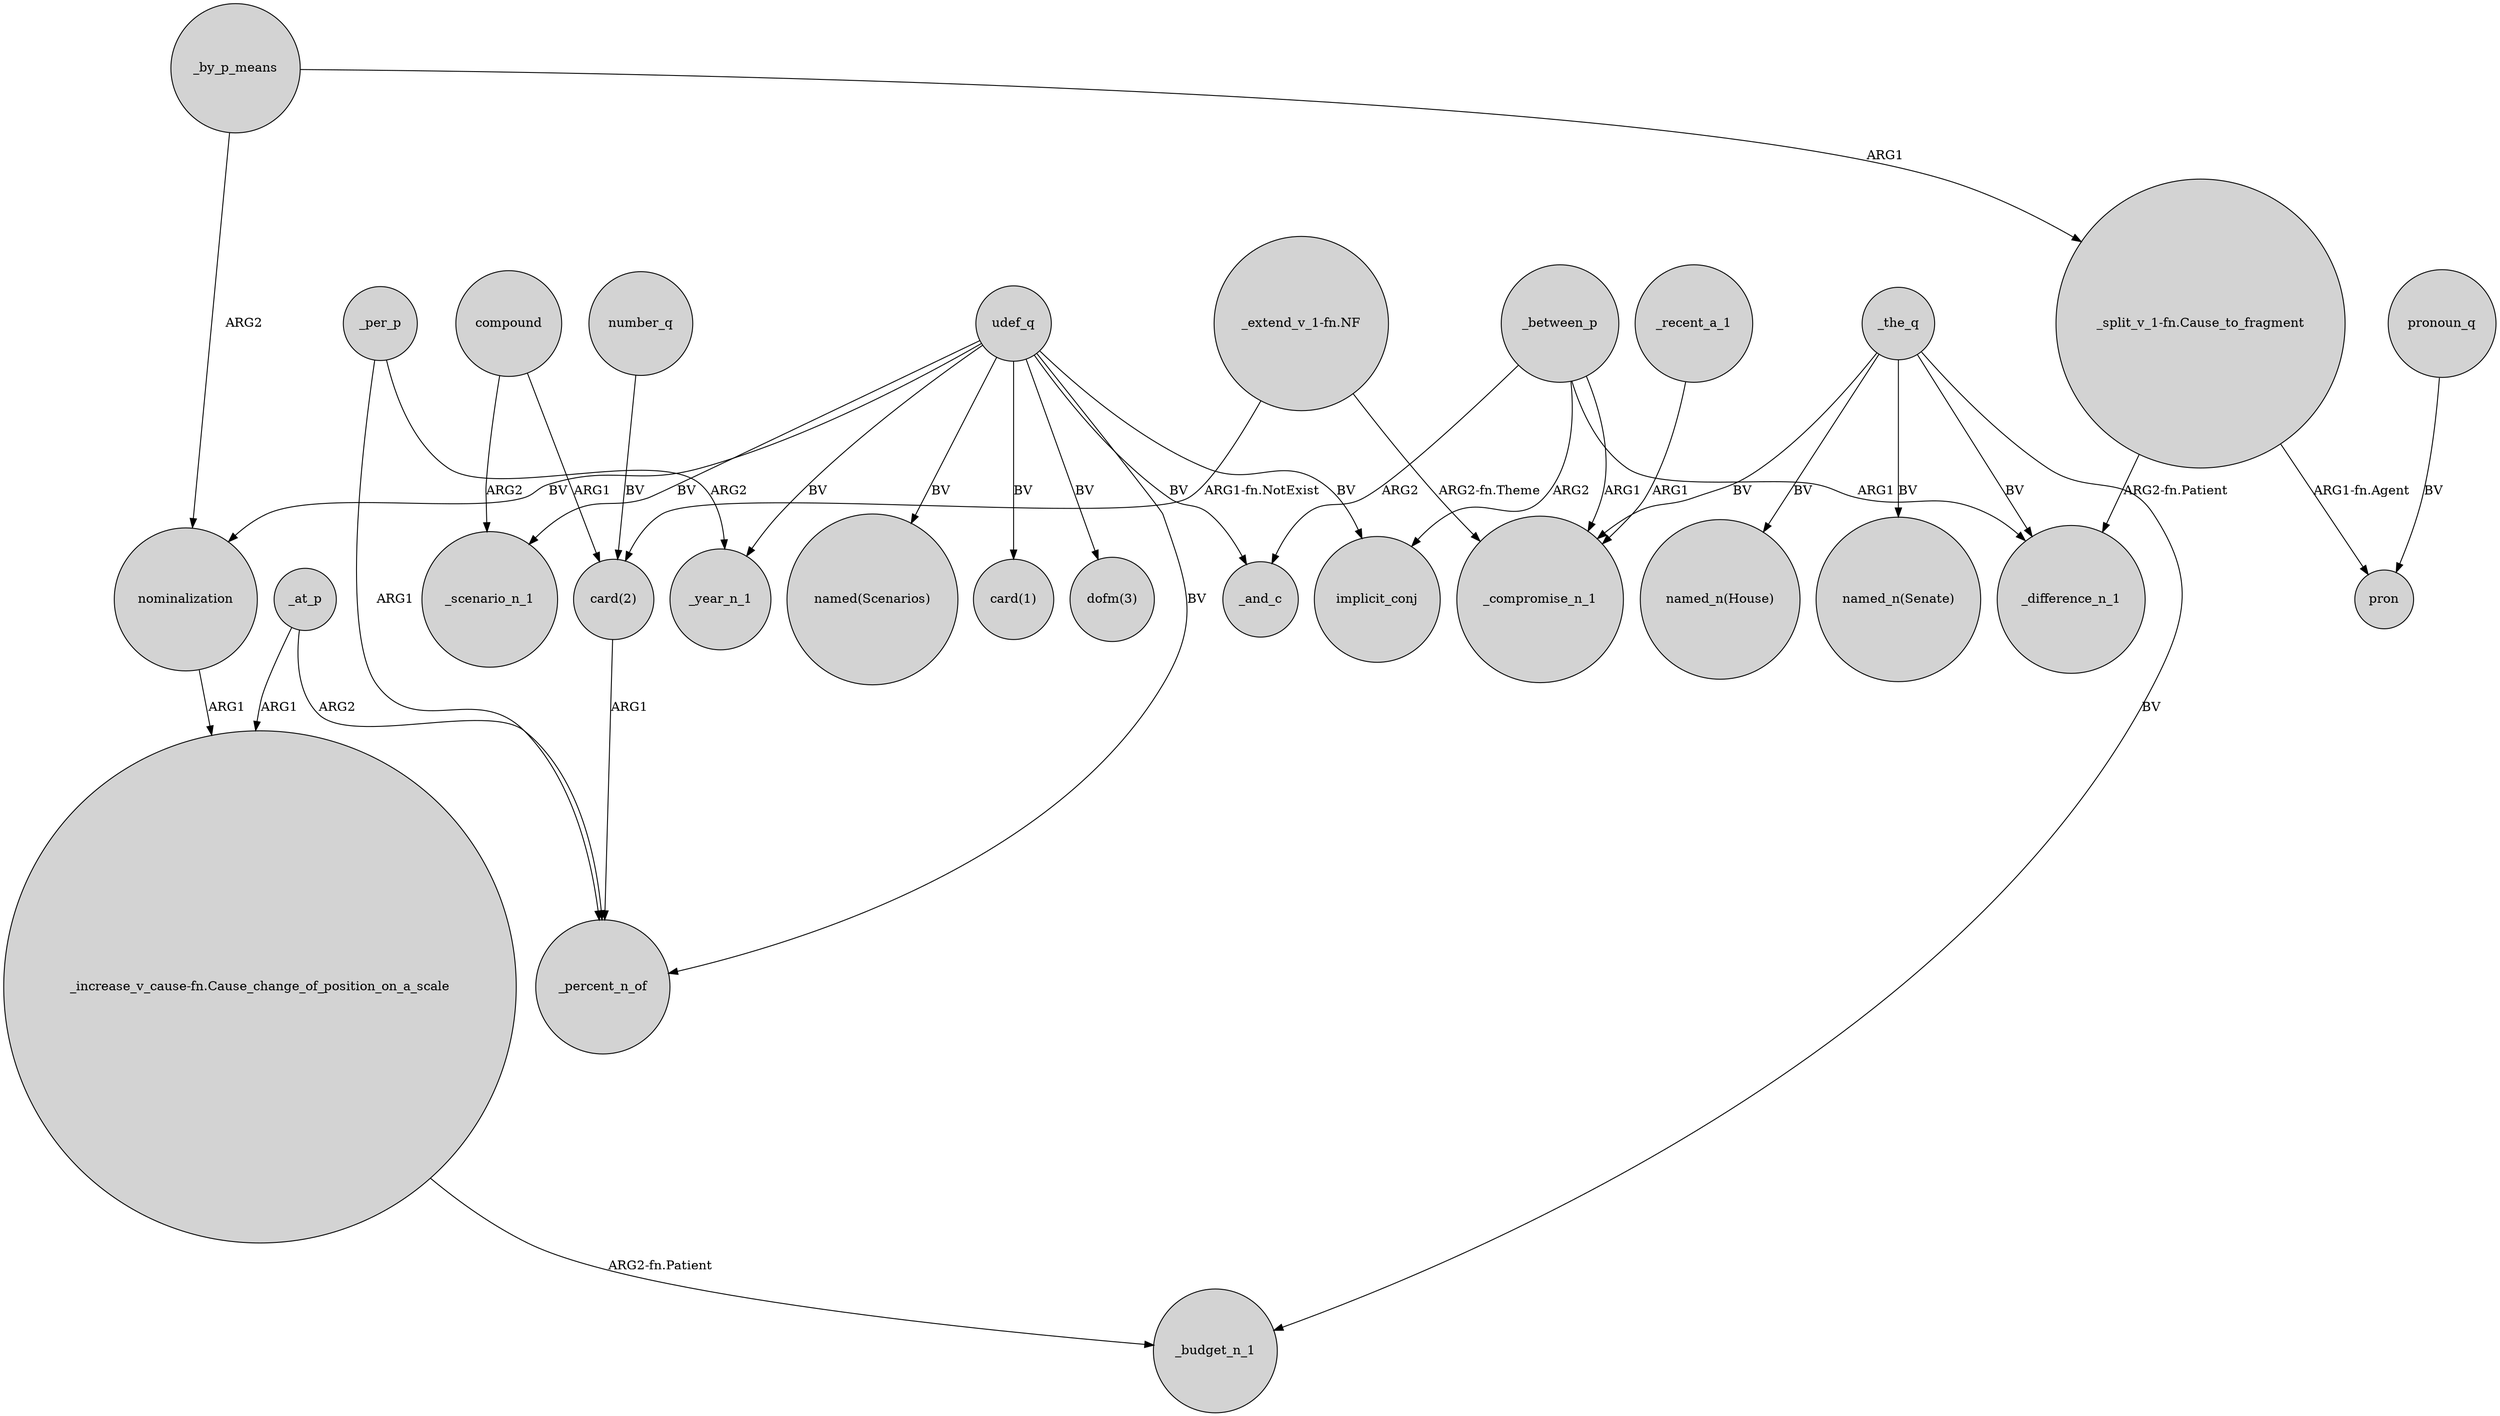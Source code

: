 digraph {
	node [shape=circle style=filled]
	nominalization -> "_increase_v_cause-fn.Cause_change_of_position_on_a_scale" [label=ARG1]
	_the_q -> _compromise_n_1 [label=BV]
	_by_p_means -> nominalization [label=ARG2]
	compound -> _scenario_n_1 [label=ARG2]
	_the_q -> _budget_n_1 [label=BV]
	"_extend_v_1-fn.NF" -> _compromise_n_1 [label="ARG2-fn.Theme"]
	"card(2)" -> _percent_n_of [label=ARG1]
	udef_q -> implicit_conj [label=BV]
	_the_q -> "named_n(House)" [label=BV]
	udef_q -> "dofm(3)" [label=BV]
	"_split_v_1-fn.Cause_to_fragment" -> pron [label="ARG1-fn.Agent"]
	_between_p -> implicit_conj [label=ARG2]
	udef_q -> "named(Scenarios)" [label=BV]
	pronoun_q -> pron [label=BV]
	_at_p -> "_increase_v_cause-fn.Cause_change_of_position_on_a_scale" [label=ARG1]
	_between_p -> _compromise_n_1 [label=ARG1]
	_the_q -> "named_n(Senate)" [label=BV]
	_the_q -> _difference_n_1 [label=BV]
	_per_p -> _year_n_1 [label=ARG2]
	_by_p_means -> "_split_v_1-fn.Cause_to_fragment" [label=ARG1]
	compound -> "card(2)" [label=ARG1]
	_between_p -> _and_c [label=ARG2]
	udef_q -> nominalization [label=BV]
	udef_q -> "card(1)" [label=BV]
	_per_p -> _percent_n_of [label=ARG1]
	_at_p -> _percent_n_of [label=ARG2]
	udef_q -> _year_n_1 [label=BV]
	_between_p -> _difference_n_1 [label=ARG1]
	udef_q -> _percent_n_of [label=BV]
	udef_q -> _scenario_n_1 [label=BV]
	_recent_a_1 -> _compromise_n_1 [label=ARG1]
	number_q -> "card(2)" [label=BV]
	udef_q -> _and_c [label=BV]
	"_split_v_1-fn.Cause_to_fragment" -> _difference_n_1 [label="ARG2-fn.Patient"]
	"_increase_v_cause-fn.Cause_change_of_position_on_a_scale" -> _budget_n_1 [label="ARG2-fn.Patient"]
	"_extend_v_1-fn.NF" -> "card(2)" [label="ARG1-fn.NotExist"]
}
